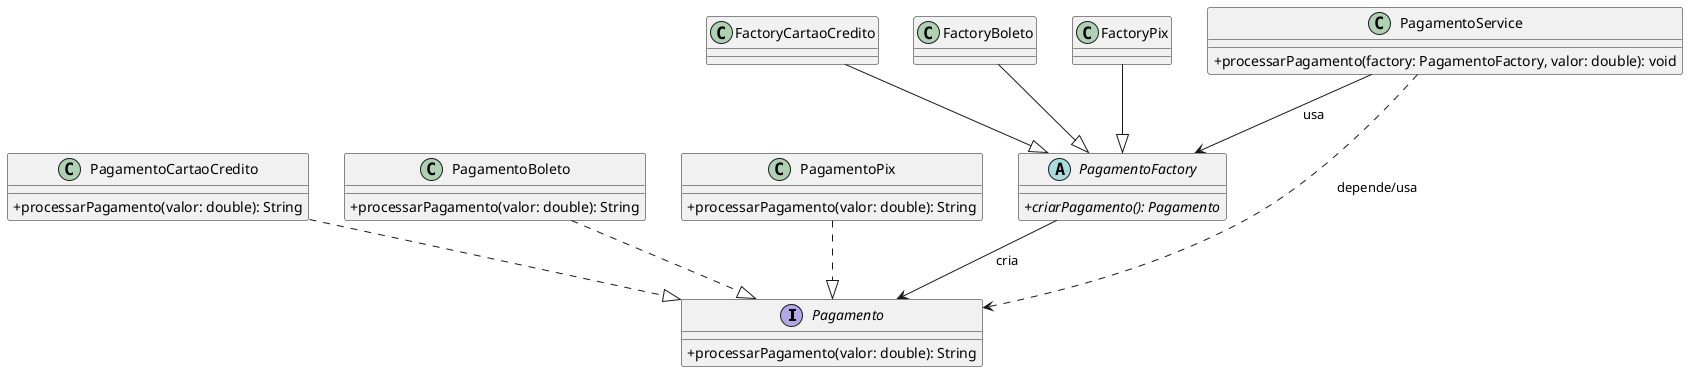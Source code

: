 @startuml
skinparam classAttributeIconSize 0

' --- Produto ---
interface Pagamento {
  + processarPagamento(valor: double): String
}

' --- Produtos Concretos ---
class PagamentoCartaoCredito {
  + processarPagamento(valor: double): String
}
class PagamentoBoleto {
  + processarPagamento(valor: double): String
}
class PagamentoPix {
  + processarPagamento(valor: double): String
}

PagamentoCartaoCredito ..|> Pagamento
PagamentoBoleto ..|> Pagamento
PagamentoPix ..|> Pagamento

' --- Fábrica ---
abstract class PagamentoFactory {
  {abstract} + criarPagamento(): Pagamento
}

class FactoryCartaoCredito
class FactoryBoleto
class FactoryPix

FactoryCartaoCredito --|> PagamentoFactory
FactoryBoleto --|> PagamentoFactory
FactoryPix --|> PagamentoFactory

PagamentoFactory --> Pagamento : cria

' --- Service ---
class PagamentoService {
  + processarPagamento(factory: PagamentoFactory, valor: double): void
}
PagamentoService --> PagamentoFactory : usa
PagamentoService ..> Pagamento : depende/usa

' (Opcional) Main
' class Main
' Main ..> PagamentoService : usa

@enduml
